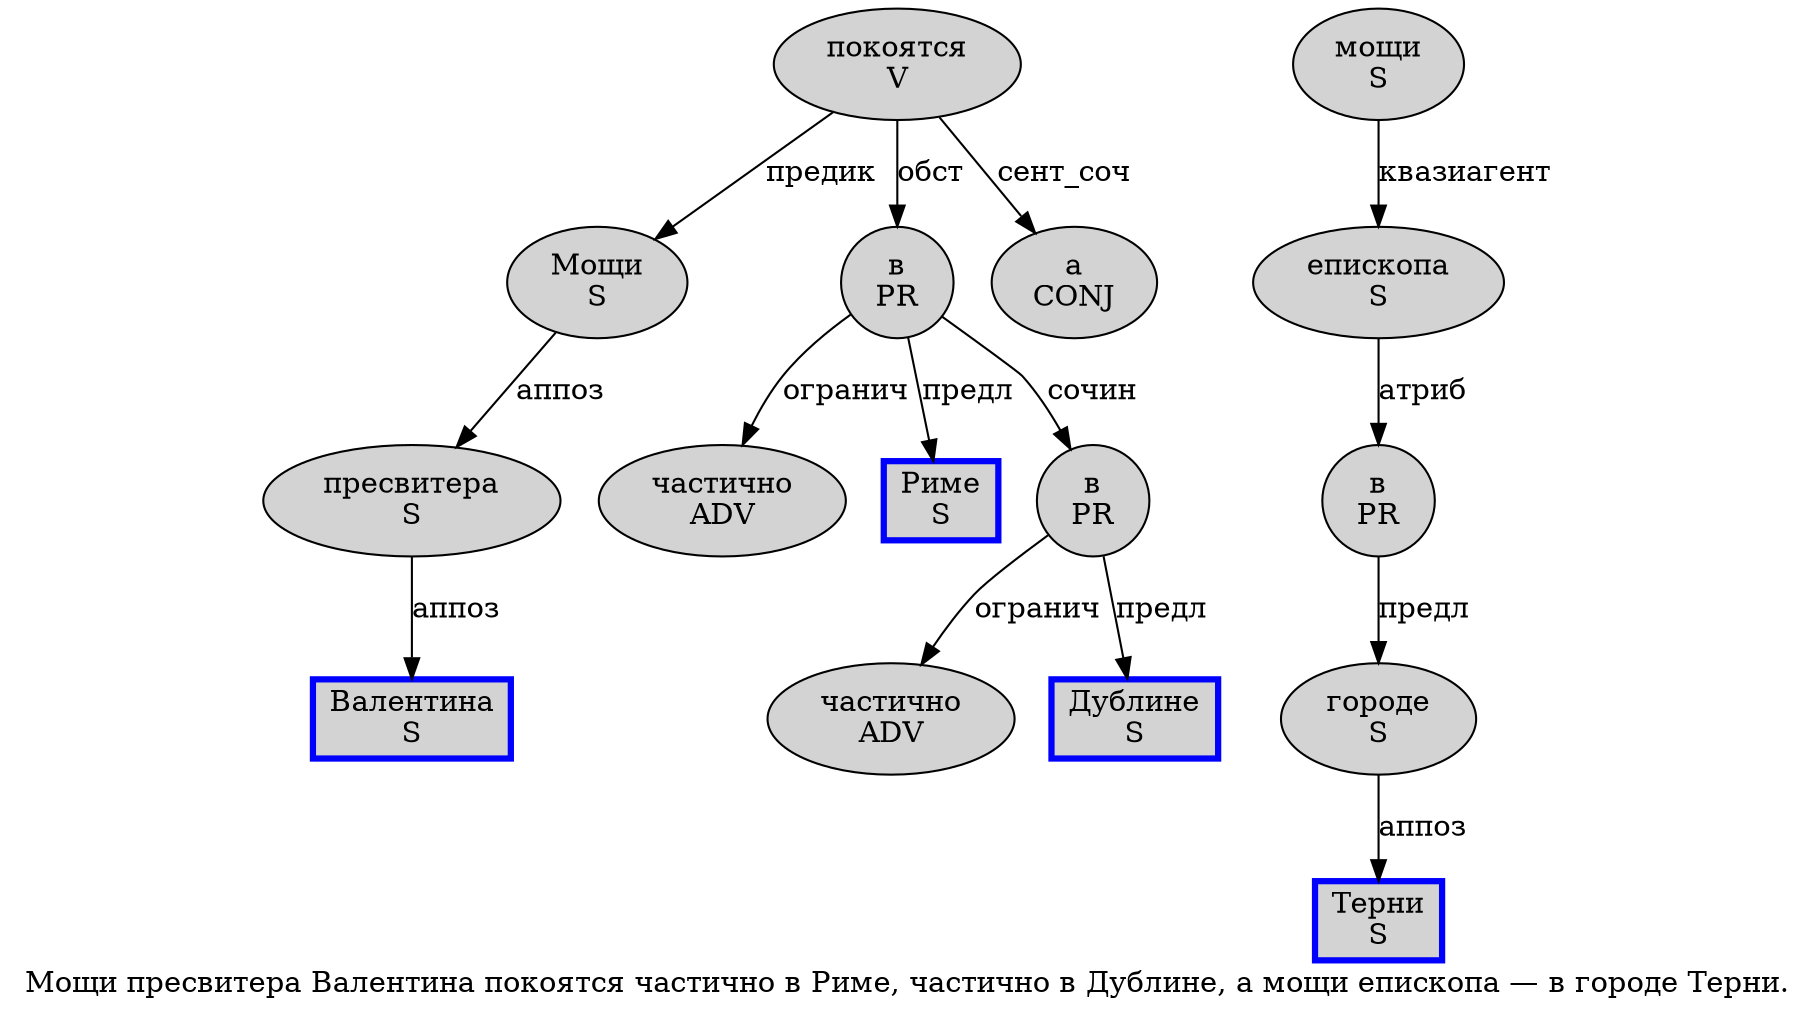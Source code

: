 digraph SENTENCE_1476 {
	graph [label="Мощи пресвитера Валентина покоятся частично в Риме, частично в Дублине, а мощи епископа — в городе Терни."]
	node [style=filled]
		0 [label="Мощи
S" color="" fillcolor=lightgray penwidth=1 shape=ellipse]
		1 [label="пресвитера
S" color="" fillcolor=lightgray penwidth=1 shape=ellipse]
		2 [label="Валентина
S" color=blue fillcolor=lightgray penwidth=3 shape=box]
		3 [label="покоятся
V" color="" fillcolor=lightgray penwidth=1 shape=ellipse]
		4 [label="частично
ADV" color="" fillcolor=lightgray penwidth=1 shape=ellipse]
		5 [label="в
PR" color="" fillcolor=lightgray penwidth=1 shape=ellipse]
		6 [label="Риме
S" color=blue fillcolor=lightgray penwidth=3 shape=box]
		8 [label="частично
ADV" color="" fillcolor=lightgray penwidth=1 shape=ellipse]
		9 [label="в
PR" color="" fillcolor=lightgray penwidth=1 shape=ellipse]
		10 [label="Дублине
S" color=blue fillcolor=lightgray penwidth=3 shape=box]
		12 [label="а
CONJ" color="" fillcolor=lightgray penwidth=1 shape=ellipse]
		13 [label="мощи
S" color="" fillcolor=lightgray penwidth=1 shape=ellipse]
		14 [label="епископа
S" color="" fillcolor=lightgray penwidth=1 shape=ellipse]
		16 [label="в
PR" color="" fillcolor=lightgray penwidth=1 shape=ellipse]
		17 [label="городе
S" color="" fillcolor=lightgray penwidth=1 shape=ellipse]
		18 [label="Терни
S" color=blue fillcolor=lightgray penwidth=3 shape=box]
			14 -> 16 [label="атриб"]
			13 -> 14 [label="квазиагент"]
			0 -> 1 [label="аппоз"]
			5 -> 4 [label="огранич"]
			5 -> 6 [label="предл"]
			5 -> 9 [label="сочин"]
			3 -> 0 [label="предик"]
			3 -> 5 [label="обст"]
			3 -> 12 [label="сент_соч"]
			1 -> 2 [label="аппоз"]
			17 -> 18 [label="аппоз"]
			16 -> 17 [label="предл"]
			9 -> 8 [label="огранич"]
			9 -> 10 [label="предл"]
}